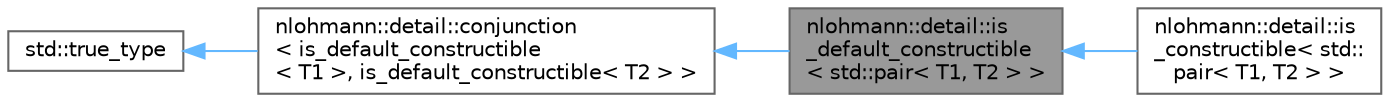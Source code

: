 digraph "nlohmann::detail::is_default_constructible&lt; std::pair&lt; T1, T2 &gt; &gt;"
{
 // LATEX_PDF_SIZE
  bgcolor="transparent";
  edge [fontname=Helvetica,fontsize=10,labelfontname=Helvetica,labelfontsize=10];
  node [fontname=Helvetica,fontsize=10,shape=box,height=0.2,width=0.4];
  rankdir="LR";
  Node1 [id="Node000001",label="nlohmann::detail::is\l_default_constructible\l\< std::pair\< T1, T2 \> \>",height=0.2,width=0.4,color="gray40", fillcolor="grey60", style="filled", fontcolor="black",tooltip=" "];
  Node2 -> Node1 [id="edge1_Node000001_Node000002",dir="back",color="steelblue1",style="solid",tooltip=" "];
  Node2 [id="Node000002",label="nlohmann::detail::conjunction\l\< is_default_constructible\l\< T1 \>, is_default_constructible\< T2 \> \>",height=0.2,width=0.4,color="gray40", fillcolor="white", style="filled",URL="$structnlohmann_1_1detail_1_1conjunction.html",tooltip=" "];
  Node3 -> Node2 [id="edge2_Node000002_Node000003",dir="back",color="steelblue1",style="solid",tooltip=" "];
  Node3 [id="Node000003",label="std::true_type",height=0.2,width=0.4,color="gray40", fillcolor="white", style="filled",tooltip=" "];
  Node1 -> Node4 [id="edge3_Node000001_Node000004",dir="back",color="steelblue1",style="solid",tooltip=" "];
  Node4 [id="Node000004",label="nlohmann::detail::is\l_constructible\< std::\lpair\< T1, T2 \> \>",height=0.2,width=0.4,color="gray40", fillcolor="white", style="filled",URL="$structnlohmann_1_1detail_1_1is__constructible_3_01std_1_1pair_3_01_t1_00_01_t2_01_4_01_4.html",tooltip=" "];
}
